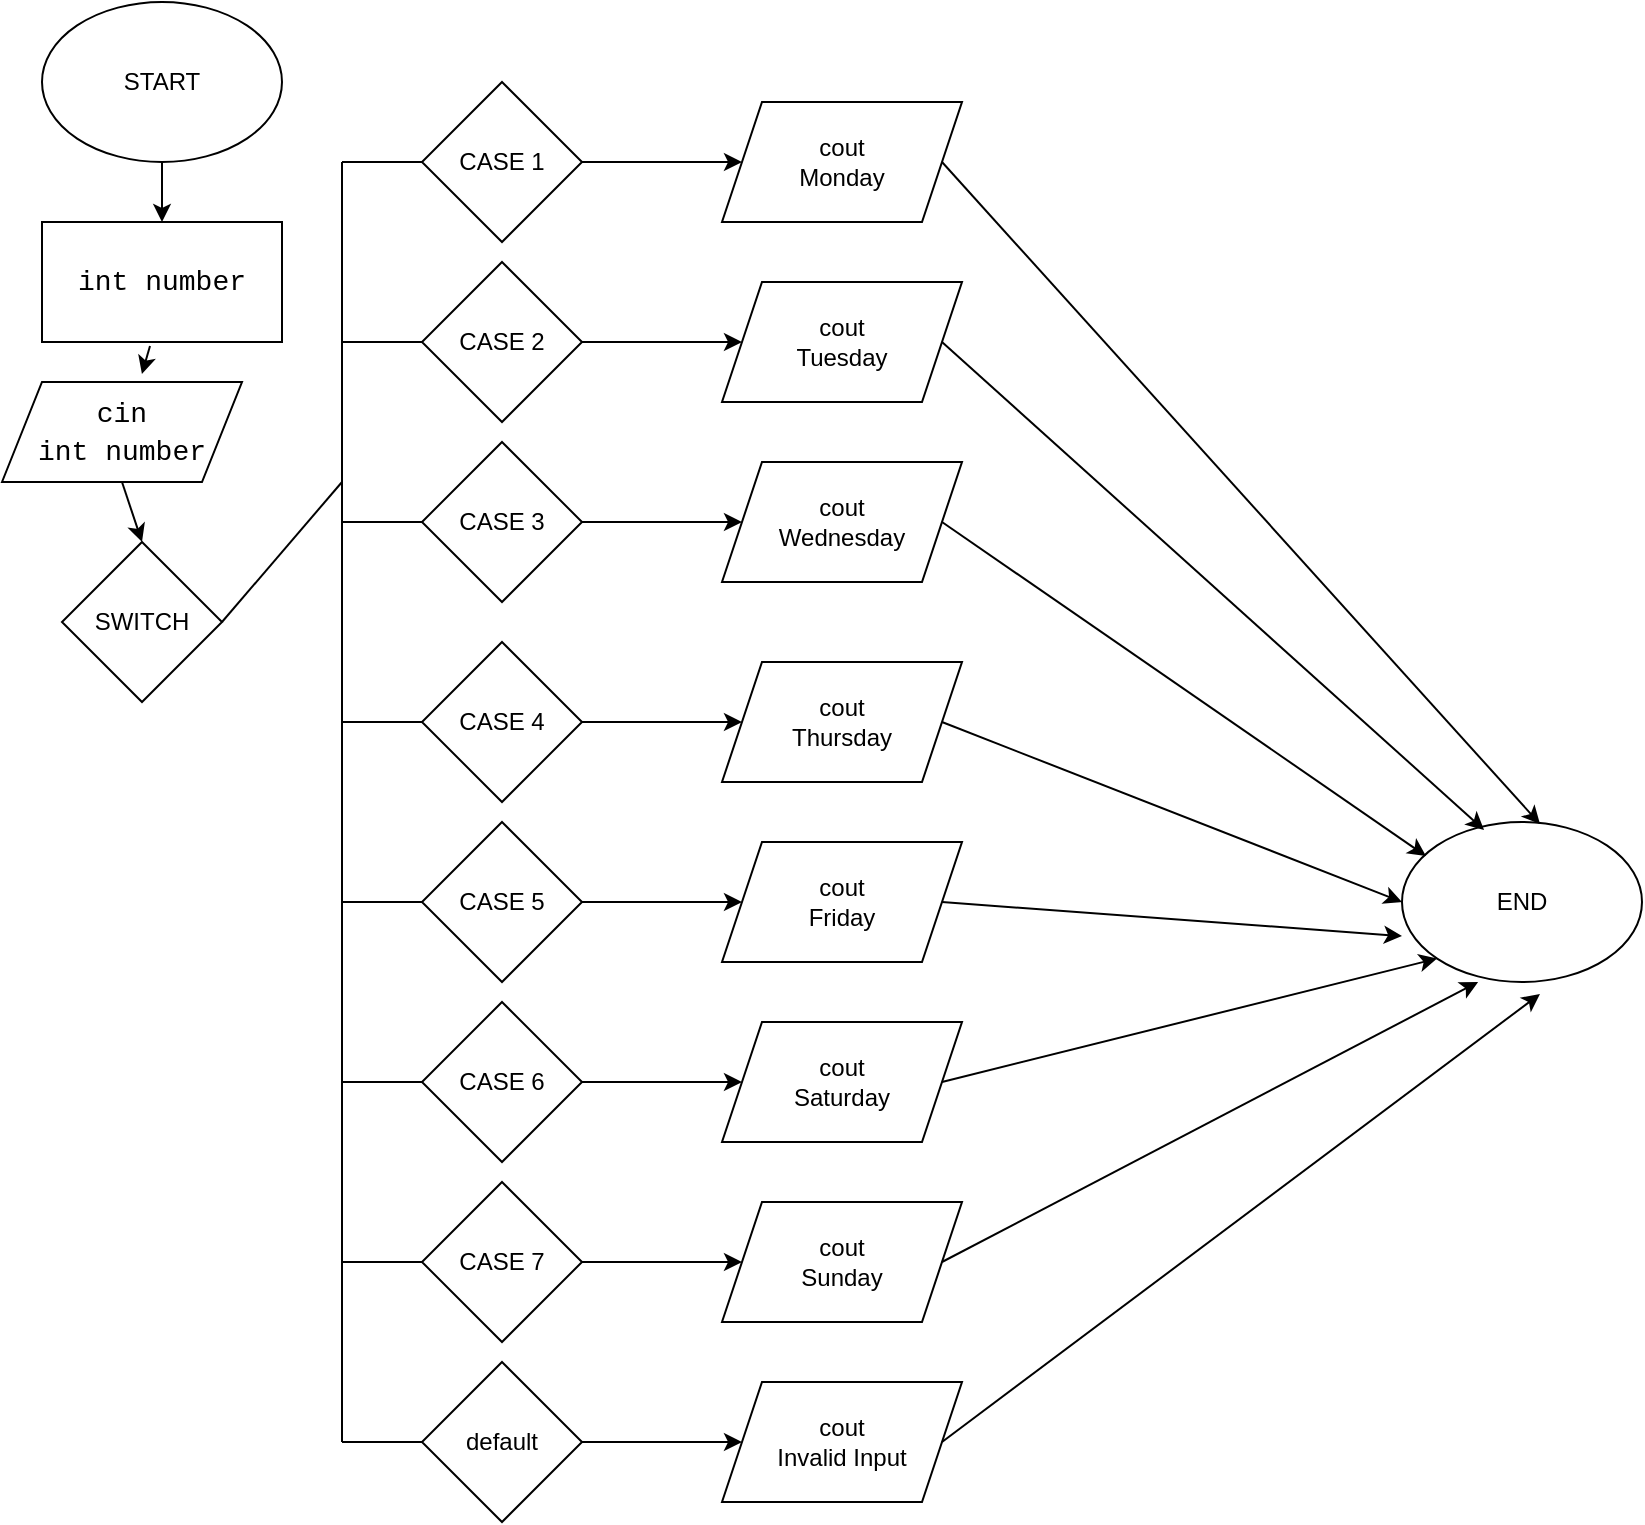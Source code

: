 <mxfile version="24.4.0" type="github">
  <diagram name="Page-1" id="pLxVNX1TtVZR1b-RPZZV">
    <mxGraphModel dx="1730" dy="468" grid="1" gridSize="10" guides="1" tooltips="1" connect="1" arrows="1" fold="1" page="1" pageScale="1" pageWidth="850" pageHeight="1100" math="0" shadow="0">
      <root>
        <mxCell id="0" />
        <mxCell id="1" parent="0" />
        <mxCell id="Xr-RgJ9o4Uw_VhVeTRI6-1" value="START" style="ellipse;whiteSpace=wrap;html=1;" parent="1" vertex="1">
          <mxGeometry x="10" width="120" height="80" as="geometry" />
        </mxCell>
        <mxCell id="Xr-RgJ9o4Uw_VhVeTRI6-2" value="" style="endArrow=classic;html=1;rounded=0;exitX=0.5;exitY=1;exitDx=0;exitDy=0;" parent="1" source="Xr-RgJ9o4Uw_VhVeTRI6-1" edge="1">
          <mxGeometry width="50" height="50" relative="1" as="geometry">
            <mxPoint x="400" y="110" as="sourcePoint" />
            <mxPoint x="70" y="110" as="targetPoint" />
          </mxGeometry>
        </mxCell>
        <mxCell id="Xr-RgJ9o4Uw_VhVeTRI6-3" value="&lt;div style=&quot;font-family: Consolas, &amp;quot;Courier New&amp;quot;, monospace; font-weight: normal; font-size: 14px; line-height: 19px; white-space: pre;&quot;&gt;&lt;div style=&quot;&quot;&gt;cin&lt;/div&gt;&lt;div style=&quot;&quot;&gt;int number&lt;/div&gt;&lt;/div&gt;" style="shape=parallelogram;perimeter=parallelogramPerimeter;whiteSpace=wrap;html=1;fixedSize=1;" parent="1" vertex="1">
          <mxGeometry x="-10" y="190" width="120" height="50" as="geometry" />
        </mxCell>
        <mxCell id="Xr-RgJ9o4Uw_VhVeTRI6-4" value="" style="endArrow=classic;html=1;rounded=0;exitX=0.5;exitY=1;exitDx=0;exitDy=0;entryX=0.5;entryY=0;entryDx=0;entryDy=0;" parent="1" source="Xr-RgJ9o4Uw_VhVeTRI6-3" edge="1" target="Xr-RgJ9o4Uw_VhVeTRI6-5">
          <mxGeometry width="50" height="50" relative="1" as="geometry">
            <mxPoint x="400" y="110" as="sourcePoint" />
            <mxPoint x="70" y="190" as="targetPoint" />
          </mxGeometry>
        </mxCell>
        <mxCell id="Xr-RgJ9o4Uw_VhVeTRI6-5" value="SWITCH" style="rhombus;whiteSpace=wrap;html=1;" parent="1" vertex="1">
          <mxGeometry x="20" y="270" width="80" height="80" as="geometry" />
        </mxCell>
        <mxCell id="Xr-RgJ9o4Uw_VhVeTRI6-6" value="" style="endArrow=none;html=1;rounded=0;exitX=1;exitY=0.5;exitDx=0;exitDy=0;" parent="1" source="Xr-RgJ9o4Uw_VhVeTRI6-5" edge="1">
          <mxGeometry width="50" height="50" relative="1" as="geometry">
            <mxPoint x="400" y="310" as="sourcePoint" />
            <mxPoint x="160" y="240" as="targetPoint" />
          </mxGeometry>
        </mxCell>
        <mxCell id="Xr-RgJ9o4Uw_VhVeTRI6-7" value="" style="endArrow=none;html=1;rounded=0;" parent="1" edge="1">
          <mxGeometry width="50" height="50" relative="1" as="geometry">
            <mxPoint x="160" y="720" as="sourcePoint" />
            <mxPoint x="160" y="80" as="targetPoint" />
          </mxGeometry>
        </mxCell>
        <mxCell id="Xr-RgJ9o4Uw_VhVeTRI6-8" value="" style="endArrow=none;html=1;rounded=0;" parent="1" edge="1">
          <mxGeometry width="50" height="50" relative="1" as="geometry">
            <mxPoint x="160" y="80" as="sourcePoint" />
            <mxPoint x="200" y="80" as="targetPoint" />
          </mxGeometry>
        </mxCell>
        <mxCell id="Xr-RgJ9o4Uw_VhVeTRI6-9" value="CASE 1" style="rhombus;whiteSpace=wrap;html=1;" parent="1" vertex="1">
          <mxGeometry x="200" y="40" width="80" height="80" as="geometry" />
        </mxCell>
        <mxCell id="Xr-RgJ9o4Uw_VhVeTRI6-10" value="" style="endArrow=classic;html=1;rounded=0;exitX=1;exitY=0.5;exitDx=0;exitDy=0;" parent="1" source="Xr-RgJ9o4Uw_VhVeTRI6-9" edge="1">
          <mxGeometry width="50" height="50" relative="1" as="geometry">
            <mxPoint x="400" y="210" as="sourcePoint" />
            <mxPoint x="360" y="80" as="targetPoint" />
          </mxGeometry>
        </mxCell>
        <mxCell id="Xr-RgJ9o4Uw_VhVeTRI6-11" value="cout&lt;div&gt;Monday&lt;/div&gt;" style="shape=parallelogram;perimeter=parallelogramPerimeter;whiteSpace=wrap;html=1;fixedSize=1;" parent="1" vertex="1">
          <mxGeometry x="350" y="50" width="120" height="60" as="geometry" />
        </mxCell>
        <mxCell id="Xr-RgJ9o4Uw_VhVeTRI6-40" value="" style="endArrow=none;html=1;rounded=0;" parent="1" edge="1">
          <mxGeometry width="50" height="50" relative="1" as="geometry">
            <mxPoint x="160" y="170" as="sourcePoint" />
            <mxPoint x="200" y="170" as="targetPoint" />
          </mxGeometry>
        </mxCell>
        <mxCell id="Xr-RgJ9o4Uw_VhVeTRI6-41" value="CASE 2" style="rhombus;whiteSpace=wrap;html=1;" parent="1" vertex="1">
          <mxGeometry x="200" y="130" width="80" height="80" as="geometry" />
        </mxCell>
        <mxCell id="Xr-RgJ9o4Uw_VhVeTRI6-42" value="" style="endArrow=classic;html=1;rounded=0;exitX=1;exitY=0.5;exitDx=0;exitDy=0;" parent="1" source="Xr-RgJ9o4Uw_VhVeTRI6-41" edge="1">
          <mxGeometry width="50" height="50" relative="1" as="geometry">
            <mxPoint x="400" y="300" as="sourcePoint" />
            <mxPoint x="360" y="170" as="targetPoint" />
          </mxGeometry>
        </mxCell>
        <mxCell id="Xr-RgJ9o4Uw_VhVeTRI6-43" value="cout&lt;div&gt;Tuesday&lt;/div&gt;" style="shape=parallelogram;perimeter=parallelogramPerimeter;whiteSpace=wrap;html=1;fixedSize=1;" parent="1" vertex="1">
          <mxGeometry x="350" y="140" width="120" height="60" as="geometry" />
        </mxCell>
        <mxCell id="Xr-RgJ9o4Uw_VhVeTRI6-48" value="" style="endArrow=none;html=1;rounded=0;" parent="1" edge="1">
          <mxGeometry width="50" height="50" relative="1" as="geometry">
            <mxPoint x="160" y="260" as="sourcePoint" />
            <mxPoint x="200" y="260" as="targetPoint" />
          </mxGeometry>
        </mxCell>
        <mxCell id="Xr-RgJ9o4Uw_VhVeTRI6-49" value="CASE 3" style="rhombus;whiteSpace=wrap;html=1;" parent="1" vertex="1">
          <mxGeometry x="200" y="220" width="80" height="80" as="geometry" />
        </mxCell>
        <mxCell id="Xr-RgJ9o4Uw_VhVeTRI6-50" value="" style="endArrow=classic;html=1;rounded=0;exitX=1;exitY=0.5;exitDx=0;exitDy=0;" parent="1" source="Xr-RgJ9o4Uw_VhVeTRI6-49" edge="1">
          <mxGeometry width="50" height="50" relative="1" as="geometry">
            <mxPoint x="400" y="390" as="sourcePoint" />
            <mxPoint x="360" y="260" as="targetPoint" />
          </mxGeometry>
        </mxCell>
        <mxCell id="Xr-RgJ9o4Uw_VhVeTRI6-51" value="cout&lt;div&gt;Wednesday&lt;/div&gt;" style="shape=parallelogram;perimeter=parallelogramPerimeter;whiteSpace=wrap;html=1;fixedSize=1;" parent="1" vertex="1">
          <mxGeometry x="350" y="230" width="120" height="60" as="geometry" />
        </mxCell>
        <mxCell id="Xr-RgJ9o4Uw_VhVeTRI6-52" value="" style="endArrow=none;html=1;rounded=0;" parent="1" edge="1">
          <mxGeometry width="50" height="50" relative="1" as="geometry">
            <mxPoint x="160" y="360" as="sourcePoint" />
            <mxPoint x="200" y="360" as="targetPoint" />
          </mxGeometry>
        </mxCell>
        <mxCell id="Xr-RgJ9o4Uw_VhVeTRI6-53" value="CASE 4" style="rhombus;whiteSpace=wrap;html=1;" parent="1" vertex="1">
          <mxGeometry x="200" y="320" width="80" height="80" as="geometry" />
        </mxCell>
        <mxCell id="Xr-RgJ9o4Uw_VhVeTRI6-54" value="" style="endArrow=classic;html=1;rounded=0;exitX=1;exitY=0.5;exitDx=0;exitDy=0;" parent="1" source="Xr-RgJ9o4Uw_VhVeTRI6-53" edge="1">
          <mxGeometry width="50" height="50" relative="1" as="geometry">
            <mxPoint x="400" y="490" as="sourcePoint" />
            <mxPoint x="360" y="360" as="targetPoint" />
          </mxGeometry>
        </mxCell>
        <mxCell id="Xr-RgJ9o4Uw_VhVeTRI6-55" value="cout&lt;div&gt;Thursday&lt;/div&gt;" style="shape=parallelogram;perimeter=parallelogramPerimeter;whiteSpace=wrap;html=1;fixedSize=1;" parent="1" vertex="1">
          <mxGeometry x="350" y="330" width="120" height="60" as="geometry" />
        </mxCell>
        <mxCell id="Xr-RgJ9o4Uw_VhVeTRI6-56" value="" style="endArrow=none;html=1;rounded=0;" parent="1" edge="1">
          <mxGeometry width="50" height="50" relative="1" as="geometry">
            <mxPoint x="160" y="450" as="sourcePoint" />
            <mxPoint x="200" y="450" as="targetPoint" />
          </mxGeometry>
        </mxCell>
        <mxCell id="Xr-RgJ9o4Uw_VhVeTRI6-57" value="CASE 5" style="rhombus;whiteSpace=wrap;html=1;" parent="1" vertex="1">
          <mxGeometry x="200" y="410" width="80" height="80" as="geometry" />
        </mxCell>
        <mxCell id="Xr-RgJ9o4Uw_VhVeTRI6-58" value="" style="endArrow=classic;html=1;rounded=0;exitX=1;exitY=0.5;exitDx=0;exitDy=0;" parent="1" source="Xr-RgJ9o4Uw_VhVeTRI6-57" edge="1">
          <mxGeometry width="50" height="50" relative="1" as="geometry">
            <mxPoint x="400" y="580" as="sourcePoint" />
            <mxPoint x="360" y="450" as="targetPoint" />
          </mxGeometry>
        </mxCell>
        <mxCell id="Xr-RgJ9o4Uw_VhVeTRI6-59" value="cout&lt;div&gt;Friday&lt;/div&gt;" style="shape=parallelogram;perimeter=parallelogramPerimeter;whiteSpace=wrap;html=1;fixedSize=1;" parent="1" vertex="1">
          <mxGeometry x="350" y="420" width="120" height="60" as="geometry" />
        </mxCell>
        <mxCell id="Xr-RgJ9o4Uw_VhVeTRI6-60" value="" style="endArrow=none;html=1;rounded=0;" parent="1" edge="1">
          <mxGeometry width="50" height="50" relative="1" as="geometry">
            <mxPoint x="160" y="540" as="sourcePoint" />
            <mxPoint x="200" y="540" as="targetPoint" />
          </mxGeometry>
        </mxCell>
        <mxCell id="Xr-RgJ9o4Uw_VhVeTRI6-61" value="CASE 6" style="rhombus;whiteSpace=wrap;html=1;" parent="1" vertex="1">
          <mxGeometry x="200" y="500" width="80" height="80" as="geometry" />
        </mxCell>
        <mxCell id="Xr-RgJ9o4Uw_VhVeTRI6-62" value="" style="endArrow=classic;html=1;rounded=0;exitX=1;exitY=0.5;exitDx=0;exitDy=0;" parent="1" source="Xr-RgJ9o4Uw_VhVeTRI6-61" edge="1">
          <mxGeometry width="50" height="50" relative="1" as="geometry">
            <mxPoint x="400" y="670" as="sourcePoint" />
            <mxPoint x="360" y="540" as="targetPoint" />
          </mxGeometry>
        </mxCell>
        <mxCell id="Xr-RgJ9o4Uw_VhVeTRI6-63" value="cout&lt;div&gt;Saturday&lt;/div&gt;" style="shape=parallelogram;perimeter=parallelogramPerimeter;whiteSpace=wrap;html=1;fixedSize=1;" parent="1" vertex="1">
          <mxGeometry x="350" y="510" width="120" height="60" as="geometry" />
        </mxCell>
        <mxCell id="Xr-RgJ9o4Uw_VhVeTRI6-64" value="" style="endArrow=none;html=1;rounded=0;" parent="1" edge="1">
          <mxGeometry width="50" height="50" relative="1" as="geometry">
            <mxPoint x="160" y="630" as="sourcePoint" />
            <mxPoint x="200" y="630" as="targetPoint" />
          </mxGeometry>
        </mxCell>
        <mxCell id="Xr-RgJ9o4Uw_VhVeTRI6-65" value="CASE 7" style="rhombus;whiteSpace=wrap;html=1;" parent="1" vertex="1">
          <mxGeometry x="200" y="590" width="80" height="80" as="geometry" />
        </mxCell>
        <mxCell id="Xr-RgJ9o4Uw_VhVeTRI6-66" value="" style="endArrow=classic;html=1;rounded=0;exitX=1;exitY=0.5;exitDx=0;exitDy=0;" parent="1" source="Xr-RgJ9o4Uw_VhVeTRI6-65" edge="1">
          <mxGeometry width="50" height="50" relative="1" as="geometry">
            <mxPoint x="400" y="760" as="sourcePoint" />
            <mxPoint x="360" y="630" as="targetPoint" />
          </mxGeometry>
        </mxCell>
        <mxCell id="Xr-RgJ9o4Uw_VhVeTRI6-67" value="cout&lt;div&gt;Sunday&lt;/div&gt;" style="shape=parallelogram;perimeter=parallelogramPerimeter;whiteSpace=wrap;html=1;fixedSize=1;" parent="1" vertex="1">
          <mxGeometry x="350" y="600" width="120" height="60" as="geometry" />
        </mxCell>
        <mxCell id="Xr-RgJ9o4Uw_VhVeTRI6-68" value="" style="endArrow=none;html=1;rounded=0;" parent="1" edge="1">
          <mxGeometry width="50" height="50" relative="1" as="geometry">
            <mxPoint x="160" y="720" as="sourcePoint" />
            <mxPoint x="200" y="720" as="targetPoint" />
          </mxGeometry>
        </mxCell>
        <mxCell id="Xr-RgJ9o4Uw_VhVeTRI6-69" value="default" style="rhombus;whiteSpace=wrap;html=1;" parent="1" vertex="1">
          <mxGeometry x="200" y="680" width="80" height="80" as="geometry" />
        </mxCell>
        <mxCell id="Xr-RgJ9o4Uw_VhVeTRI6-70" value="" style="endArrow=classic;html=1;rounded=0;exitX=1;exitY=0.5;exitDx=0;exitDy=0;" parent="1" source="Xr-RgJ9o4Uw_VhVeTRI6-69" edge="1">
          <mxGeometry width="50" height="50" relative="1" as="geometry">
            <mxPoint x="400" y="850" as="sourcePoint" />
            <mxPoint x="360" y="720" as="targetPoint" />
          </mxGeometry>
        </mxCell>
        <mxCell id="Xr-RgJ9o4Uw_VhVeTRI6-71" value="cout&lt;div&gt;Invalid Input&lt;/div&gt;" style="shape=parallelogram;perimeter=parallelogramPerimeter;whiteSpace=wrap;html=1;fixedSize=1;" parent="1" vertex="1">
          <mxGeometry x="350" y="690" width="120" height="60" as="geometry" />
        </mxCell>
        <mxCell id="Xr-RgJ9o4Uw_VhVeTRI6-72" value="END" style="ellipse;whiteSpace=wrap;html=1;" parent="1" vertex="1">
          <mxGeometry x="690" y="410" width="120" height="80" as="geometry" />
        </mxCell>
        <mxCell id="Xr-RgJ9o4Uw_VhVeTRI6-73" value="" style="endArrow=classic;html=1;rounded=0;exitX=1;exitY=0.5;exitDx=0;exitDy=0;entryX=0.575;entryY=0.013;entryDx=0;entryDy=0;entryPerimeter=0;" parent="1" source="Xr-RgJ9o4Uw_VhVeTRI6-11" target="Xr-RgJ9o4Uw_VhVeTRI6-72" edge="1">
          <mxGeometry width="50" height="50" relative="1" as="geometry">
            <mxPoint x="400" y="520" as="sourcePoint" />
            <mxPoint x="450" y="470" as="targetPoint" />
          </mxGeometry>
        </mxCell>
        <mxCell id="Xr-RgJ9o4Uw_VhVeTRI6-74" value="" style="endArrow=classic;html=1;rounded=0;exitX=1;exitY=0.5;exitDx=0;exitDy=0;entryX=0.342;entryY=0.05;entryDx=0;entryDy=0;entryPerimeter=0;" parent="1" source="Xr-RgJ9o4Uw_VhVeTRI6-43" target="Xr-RgJ9o4Uw_VhVeTRI6-72" edge="1">
          <mxGeometry width="50" height="50" relative="1" as="geometry">
            <mxPoint x="470" y="90" as="sourcePoint" />
            <mxPoint x="769" y="421" as="targetPoint" />
          </mxGeometry>
        </mxCell>
        <mxCell id="Xr-RgJ9o4Uw_VhVeTRI6-75" value="" style="endArrow=classic;html=1;rounded=0;exitX=1;exitY=0.5;exitDx=0;exitDy=0;entryX=0.1;entryY=0.213;entryDx=0;entryDy=0;entryPerimeter=0;" parent="1" source="Xr-RgJ9o4Uw_VhVeTRI6-51" target="Xr-RgJ9o4Uw_VhVeTRI6-72" edge="1">
          <mxGeometry width="50" height="50" relative="1" as="geometry">
            <mxPoint x="480" y="100" as="sourcePoint" />
            <mxPoint x="779" y="431" as="targetPoint" />
          </mxGeometry>
        </mxCell>
        <mxCell id="Xr-RgJ9o4Uw_VhVeTRI6-76" value="" style="endArrow=classic;html=1;rounded=0;exitX=1;exitY=0.5;exitDx=0;exitDy=0;entryX=0;entryY=0.5;entryDx=0;entryDy=0;" parent="1" source="Xr-RgJ9o4Uw_VhVeTRI6-55" target="Xr-RgJ9o4Uw_VhVeTRI6-72" edge="1">
          <mxGeometry width="50" height="50" relative="1" as="geometry">
            <mxPoint x="490" y="110" as="sourcePoint" />
            <mxPoint x="789" y="441" as="targetPoint" />
          </mxGeometry>
        </mxCell>
        <mxCell id="Xr-RgJ9o4Uw_VhVeTRI6-77" value="" style="endArrow=classic;html=1;rounded=0;exitX=1;exitY=0.5;exitDx=0;exitDy=0;entryX=0;entryY=0.713;entryDx=0;entryDy=0;entryPerimeter=0;" parent="1" source="Xr-RgJ9o4Uw_VhVeTRI6-59" target="Xr-RgJ9o4Uw_VhVeTRI6-72" edge="1">
          <mxGeometry width="50" height="50" relative="1" as="geometry">
            <mxPoint x="500" y="120" as="sourcePoint" />
            <mxPoint x="799" y="451" as="targetPoint" />
          </mxGeometry>
        </mxCell>
        <mxCell id="Xr-RgJ9o4Uw_VhVeTRI6-78" value="" style="endArrow=classic;html=1;rounded=0;exitX=1;exitY=0.5;exitDx=0;exitDy=0;entryX=0;entryY=1;entryDx=0;entryDy=0;" parent="1" source="Xr-RgJ9o4Uw_VhVeTRI6-63" target="Xr-RgJ9o4Uw_VhVeTRI6-72" edge="1">
          <mxGeometry width="50" height="50" relative="1" as="geometry">
            <mxPoint x="470" y="460" as="sourcePoint" />
            <mxPoint x="700" y="477" as="targetPoint" />
          </mxGeometry>
        </mxCell>
        <mxCell id="Xr-RgJ9o4Uw_VhVeTRI6-79" value="" style="endArrow=classic;html=1;rounded=0;exitX=1;exitY=0.5;exitDx=0;exitDy=0;entryX=0.317;entryY=1;entryDx=0;entryDy=0;entryPerimeter=0;" parent="1" source="Xr-RgJ9o4Uw_VhVeTRI6-67" target="Xr-RgJ9o4Uw_VhVeTRI6-72" edge="1">
          <mxGeometry width="50" height="50" relative="1" as="geometry">
            <mxPoint x="480" y="470" as="sourcePoint" />
            <mxPoint x="710" y="487" as="targetPoint" />
          </mxGeometry>
        </mxCell>
        <mxCell id="Xr-RgJ9o4Uw_VhVeTRI6-80" value="" style="endArrow=classic;html=1;rounded=0;exitX=1;exitY=0.5;exitDx=0;exitDy=0;entryX=0.575;entryY=1.075;entryDx=0;entryDy=0;entryPerimeter=0;" parent="1" source="Xr-RgJ9o4Uw_VhVeTRI6-71" target="Xr-RgJ9o4Uw_VhVeTRI6-72" edge="1">
          <mxGeometry width="50" height="50" relative="1" as="geometry">
            <mxPoint x="490" y="480" as="sourcePoint" />
            <mxPoint x="720" y="497" as="targetPoint" />
          </mxGeometry>
        </mxCell>
        <mxCell id="-PB74qpQVOF3TakWd4Xo-1" value="&lt;span style=&quot;font-family: Consolas, &amp;quot;Courier New&amp;quot;, monospace; font-size: 14px; white-space: pre;&quot;&gt;int number&lt;/span&gt;" style="rounded=0;whiteSpace=wrap;html=1;" vertex="1" parent="1">
          <mxGeometry x="10" y="110" width="120" height="60" as="geometry" />
        </mxCell>
        <mxCell id="-PB74qpQVOF3TakWd4Xo-2" value="" style="endArrow=classic;html=1;rounded=0;exitX=0.45;exitY=1.033;exitDx=0;exitDy=0;exitPerimeter=0;entryX=0.583;entryY=-0.08;entryDx=0;entryDy=0;entryPerimeter=0;" edge="1" parent="1" source="-PB74qpQVOF3TakWd4Xo-1" target="Xr-RgJ9o4Uw_VhVeTRI6-3">
          <mxGeometry width="50" height="50" relative="1" as="geometry">
            <mxPoint x="400" y="270" as="sourcePoint" />
            <mxPoint x="450" y="220" as="targetPoint" />
          </mxGeometry>
        </mxCell>
      </root>
    </mxGraphModel>
  </diagram>
</mxfile>
